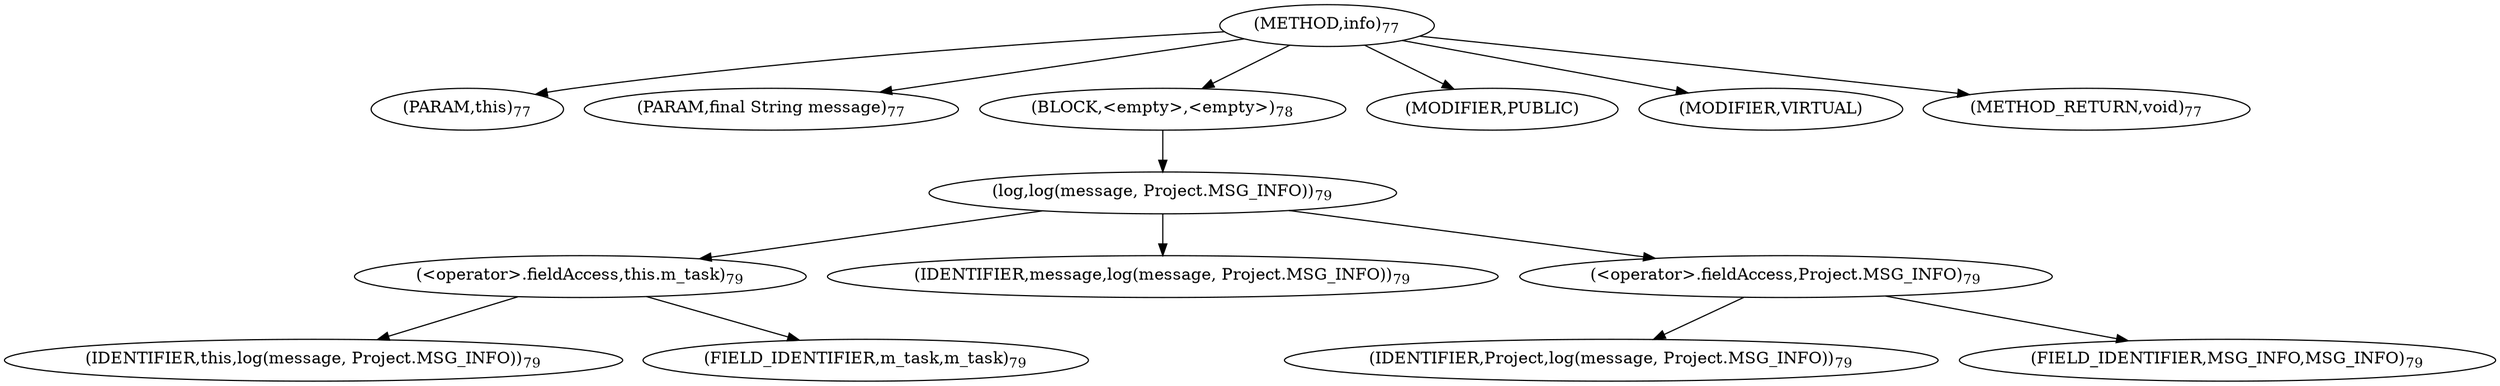 digraph "info" {  
"35" [label = <(METHOD,info)<SUB>77</SUB>> ]
"36" [label = <(PARAM,this)<SUB>77</SUB>> ]
"37" [label = <(PARAM,final String message)<SUB>77</SUB>> ]
"38" [label = <(BLOCK,&lt;empty&gt;,&lt;empty&gt;)<SUB>78</SUB>> ]
"39" [label = <(log,log(message, Project.MSG_INFO))<SUB>79</SUB>> ]
"40" [label = <(&lt;operator&gt;.fieldAccess,this.m_task)<SUB>79</SUB>> ]
"41" [label = <(IDENTIFIER,this,log(message, Project.MSG_INFO))<SUB>79</SUB>> ]
"42" [label = <(FIELD_IDENTIFIER,m_task,m_task)<SUB>79</SUB>> ]
"43" [label = <(IDENTIFIER,message,log(message, Project.MSG_INFO))<SUB>79</SUB>> ]
"44" [label = <(&lt;operator&gt;.fieldAccess,Project.MSG_INFO)<SUB>79</SUB>> ]
"45" [label = <(IDENTIFIER,Project,log(message, Project.MSG_INFO))<SUB>79</SUB>> ]
"46" [label = <(FIELD_IDENTIFIER,MSG_INFO,MSG_INFO)<SUB>79</SUB>> ]
"47" [label = <(MODIFIER,PUBLIC)> ]
"48" [label = <(MODIFIER,VIRTUAL)> ]
"49" [label = <(METHOD_RETURN,void)<SUB>77</SUB>> ]
  "35" -> "36" 
  "35" -> "37" 
  "35" -> "38" 
  "35" -> "47" 
  "35" -> "48" 
  "35" -> "49" 
  "38" -> "39" 
  "39" -> "40" 
  "39" -> "43" 
  "39" -> "44" 
  "40" -> "41" 
  "40" -> "42" 
  "44" -> "45" 
  "44" -> "46" 
}
